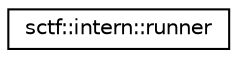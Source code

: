 digraph "Graphical Class Hierarchy"
{
  edge [fontname="Helvetica",fontsize="10",labelfontname="Helvetica",labelfontsize="10"];
  node [fontname="Helvetica",fontsize="10",shape=record];
  rankdir="LR";
  Node0 [label="sctf::intern::runner",height=0.2,width=0.4,color="black", fillcolor="white", style="filled",URL="$classsctf_1_1intern_1_1runner.html"];
}
